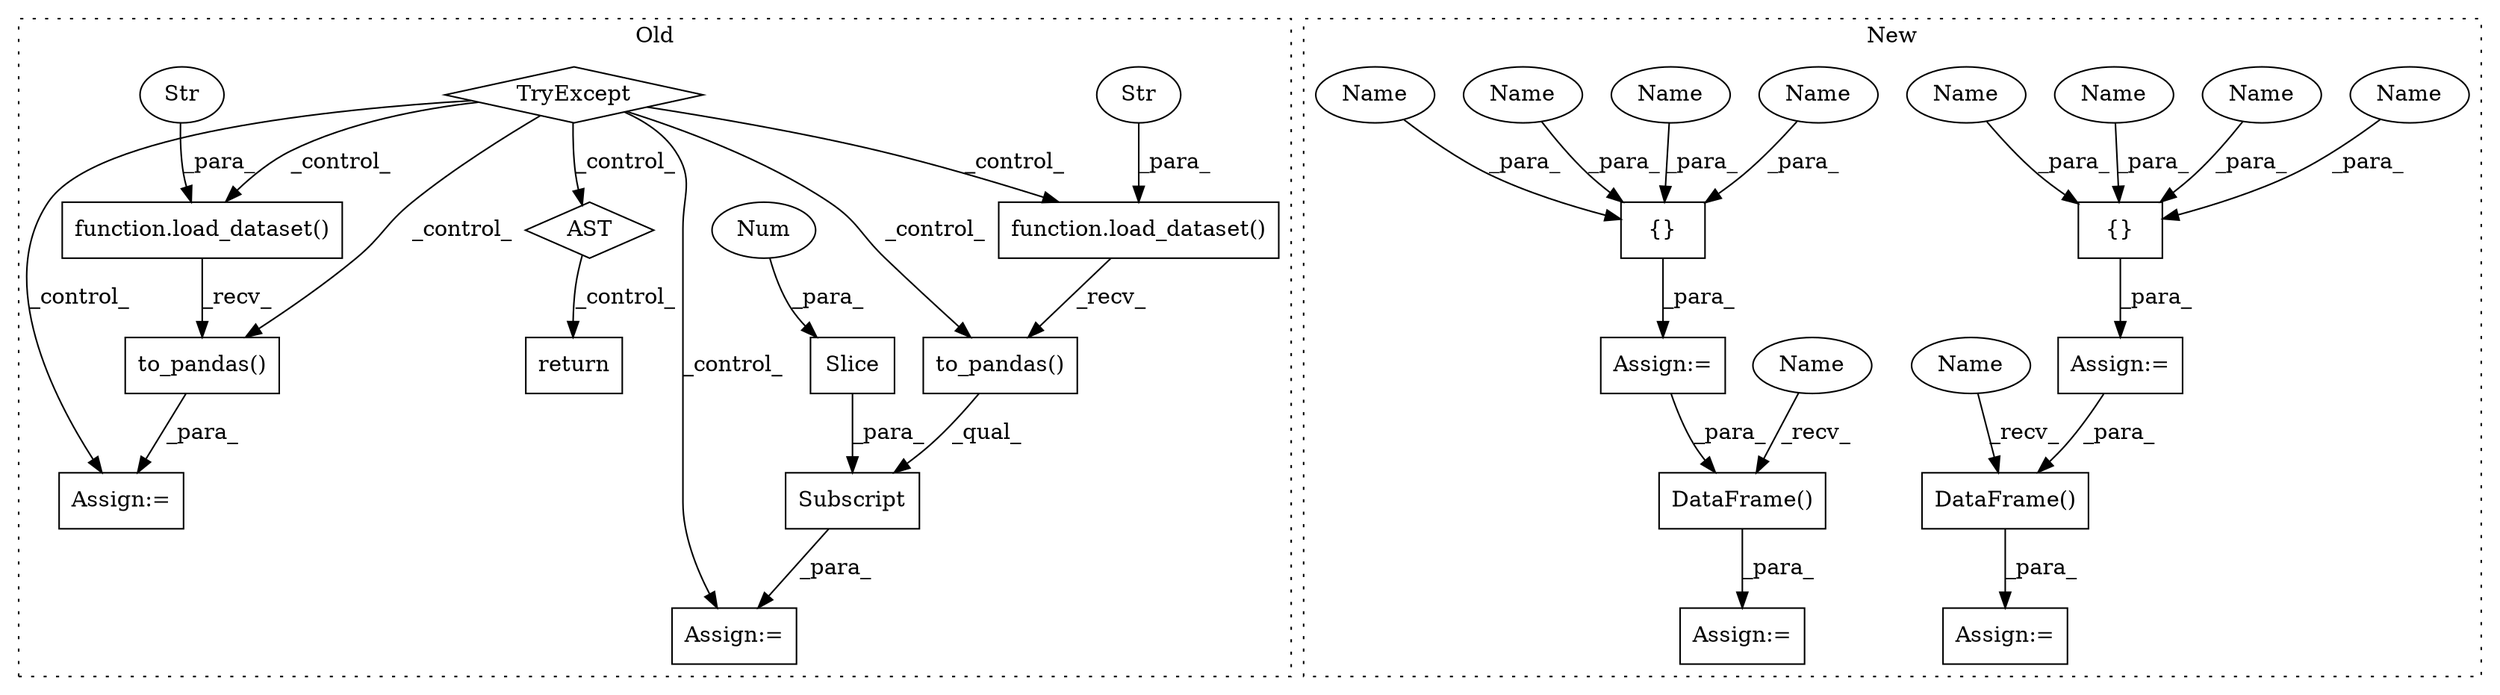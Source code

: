 digraph G {
subgraph cluster0 {
1 [label="return" a="93" s="1484" l="6" shape="box"];
5 [label="AST" a="2" s="1432,0" l="7,0" shape="diamond"];
6 [label="TryExcept" a="71" s="1221" l="13" shape="diamond"];
7 [label="function.load_dataset()" a="75" s="1264,1291" l="13,16" shape="box"];
8 [label="Str" a="66" s="1277" l="6" shape="ellipse"];
9 [label="Subscript" a="63" s="1250,0" l="89,0" shape="box"];
10 [label="Slice" a="80" s="1325" l="3" shape="box"];
11 [label="to_pandas()" a="75" s="1264" l="55" shape="box"];
12 [label="Num" a="76" s="1325" l="1" shape="ellipse"];
13 [label="Assign:=" a="68" s="1247" l="3" shape="box"];
17 [label="function.load_dataset()" a="75" s="1362,1389" l="13,16" shape="box"];
18 [label="Str" a="66" s="1383" l="6" shape="ellipse"];
19 [label="to_pandas()" a="75" s="1362" l="55" shape="box"];
22 [label="Assign:=" a="68" s="1359" l="3" shape="box"];
label = "Old";
style="dotted";
}
subgraph cluster1 {
2 [label="DataFrame()" a="75" s="3377,3398" l="13,1" shape="box"];
3 [label="Assign:=" a="68" s="3374" l="3" shape="box"];
4 [label="{}" a="95" s="2352,3351" l="10,7" shape="box"];
14 [label="Assign:=" a="68" s="2349" l="3" shape="box"];
15 [label="{}" a="95" s="1200,2283" l="10,7" shape="box"];
16 [label="DataFrame()" a="75" s="2311,2334" l="13,1" shape="box"];
20 [label="Assign:=" a="68" s="2308" l="3" shape="box"];
21 [label="Assign:=" a="68" s="1197" l="3" shape="box"];
23 [label="Name" a="87" s="2352,3351" l="10,7" shape="ellipse"];
24 [label="Name" a="87" s="2352,3351" l="10,7" shape="ellipse"];
25 [label="Name" a="87" s="1200,2283" l="10,7" shape="ellipse"];
26 [label="Name" a="87" s="1200,2283" l="10,7" shape="ellipse"];
27 [label="Name" a="87" s="1200,2283" l="10,7" shape="ellipse"];
28 [label="Name" a="87" s="1200,2283" l="10,7" shape="ellipse"];
29 [label="Name" a="87" s="2352,3351" l="10,7" shape="ellipse"];
30 [label="Name" a="87" s="2352,3351" l="10,7" shape="ellipse"];
31 [label="Name" a="87" s="2311" l="2" shape="ellipse"];
32 [label="Name" a="87" s="3377" l="2" shape="ellipse"];
label = "New";
style="dotted";
}
2 -> 3 [label="_para_"];
4 -> 14 [label="_para_"];
5 -> 1 [label="_control_"];
6 -> 13 [label="_control_"];
6 -> 17 [label="_control_"];
6 -> 5 [label="_control_"];
6 -> 7 [label="_control_"];
6 -> 19 [label="_control_"];
6 -> 11 [label="_control_"];
6 -> 22 [label="_control_"];
7 -> 11 [label="_recv_"];
8 -> 7 [label="_para_"];
9 -> 13 [label="_para_"];
10 -> 9 [label="_para_"];
11 -> 9 [label="_qual_"];
12 -> 10 [label="_para_"];
14 -> 2 [label="_para_"];
15 -> 21 [label="_para_"];
16 -> 20 [label="_para_"];
17 -> 19 [label="_recv_"];
18 -> 17 [label="_para_"];
19 -> 22 [label="_para_"];
21 -> 16 [label="_para_"];
23 -> 4 [label="_para_"];
24 -> 4 [label="_para_"];
25 -> 15 [label="_para_"];
26 -> 15 [label="_para_"];
27 -> 15 [label="_para_"];
28 -> 15 [label="_para_"];
29 -> 4 [label="_para_"];
30 -> 4 [label="_para_"];
31 -> 16 [label="_recv_"];
32 -> 2 [label="_recv_"];
}